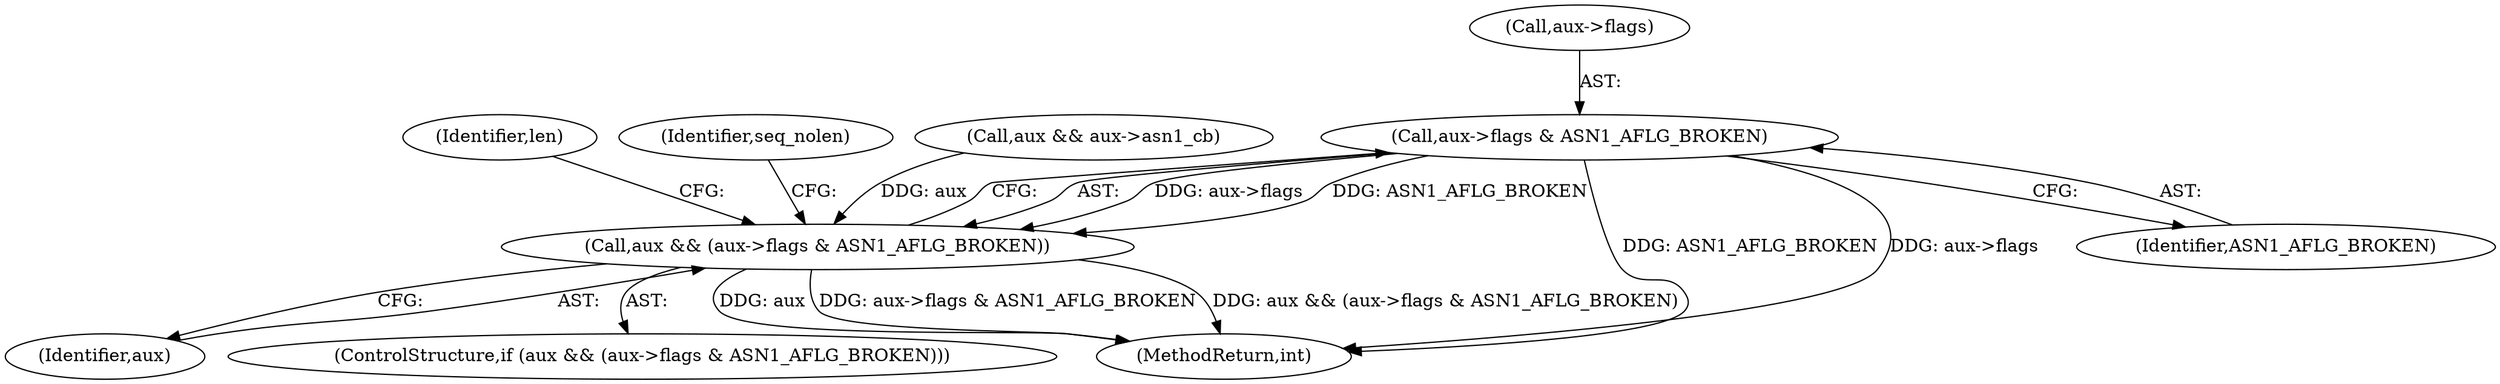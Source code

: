 digraph "0_openssl_cc598f321fbac9c04da5766243ed55d55948637d@pointer" {
"1000672" [label="(Call,aux->flags & ASN1_AFLG_BROKEN)"];
"1000670" [label="(Call,aux && (aux->flags & ASN1_AFLG_BROKEN))"];
"1000672" [label="(Call,aux->flags & ASN1_AFLG_BROKEN)"];
"1001021" [label="(MethodReturn,int)"];
"1000679" [label="(Identifier,len)"];
"1000676" [label="(Identifier,ASN1_AFLG_BROKEN)"];
"1000691" [label="(Identifier,seq_nolen)"];
"1000671" [label="(Identifier,aux)"];
"1000669" [label="(ControlStructure,if (aux && (aux->flags & ASN1_AFLG_BROKEN)))"];
"1000192" [label="(Call,aux && aux->asn1_cb)"];
"1000673" [label="(Call,aux->flags)"];
"1000670" [label="(Call,aux && (aux->flags & ASN1_AFLG_BROKEN))"];
"1000672" -> "1000670"  [label="AST: "];
"1000672" -> "1000676"  [label="CFG: "];
"1000673" -> "1000672"  [label="AST: "];
"1000676" -> "1000672"  [label="AST: "];
"1000670" -> "1000672"  [label="CFG: "];
"1000672" -> "1001021"  [label="DDG: ASN1_AFLG_BROKEN"];
"1000672" -> "1001021"  [label="DDG: aux->flags"];
"1000672" -> "1000670"  [label="DDG: aux->flags"];
"1000672" -> "1000670"  [label="DDG: ASN1_AFLG_BROKEN"];
"1000670" -> "1000669"  [label="AST: "];
"1000670" -> "1000671"  [label="CFG: "];
"1000671" -> "1000670"  [label="AST: "];
"1000679" -> "1000670"  [label="CFG: "];
"1000691" -> "1000670"  [label="CFG: "];
"1000670" -> "1001021"  [label="DDG: aux->flags & ASN1_AFLG_BROKEN"];
"1000670" -> "1001021"  [label="DDG: aux && (aux->flags & ASN1_AFLG_BROKEN)"];
"1000670" -> "1001021"  [label="DDG: aux"];
"1000192" -> "1000670"  [label="DDG: aux"];
}
